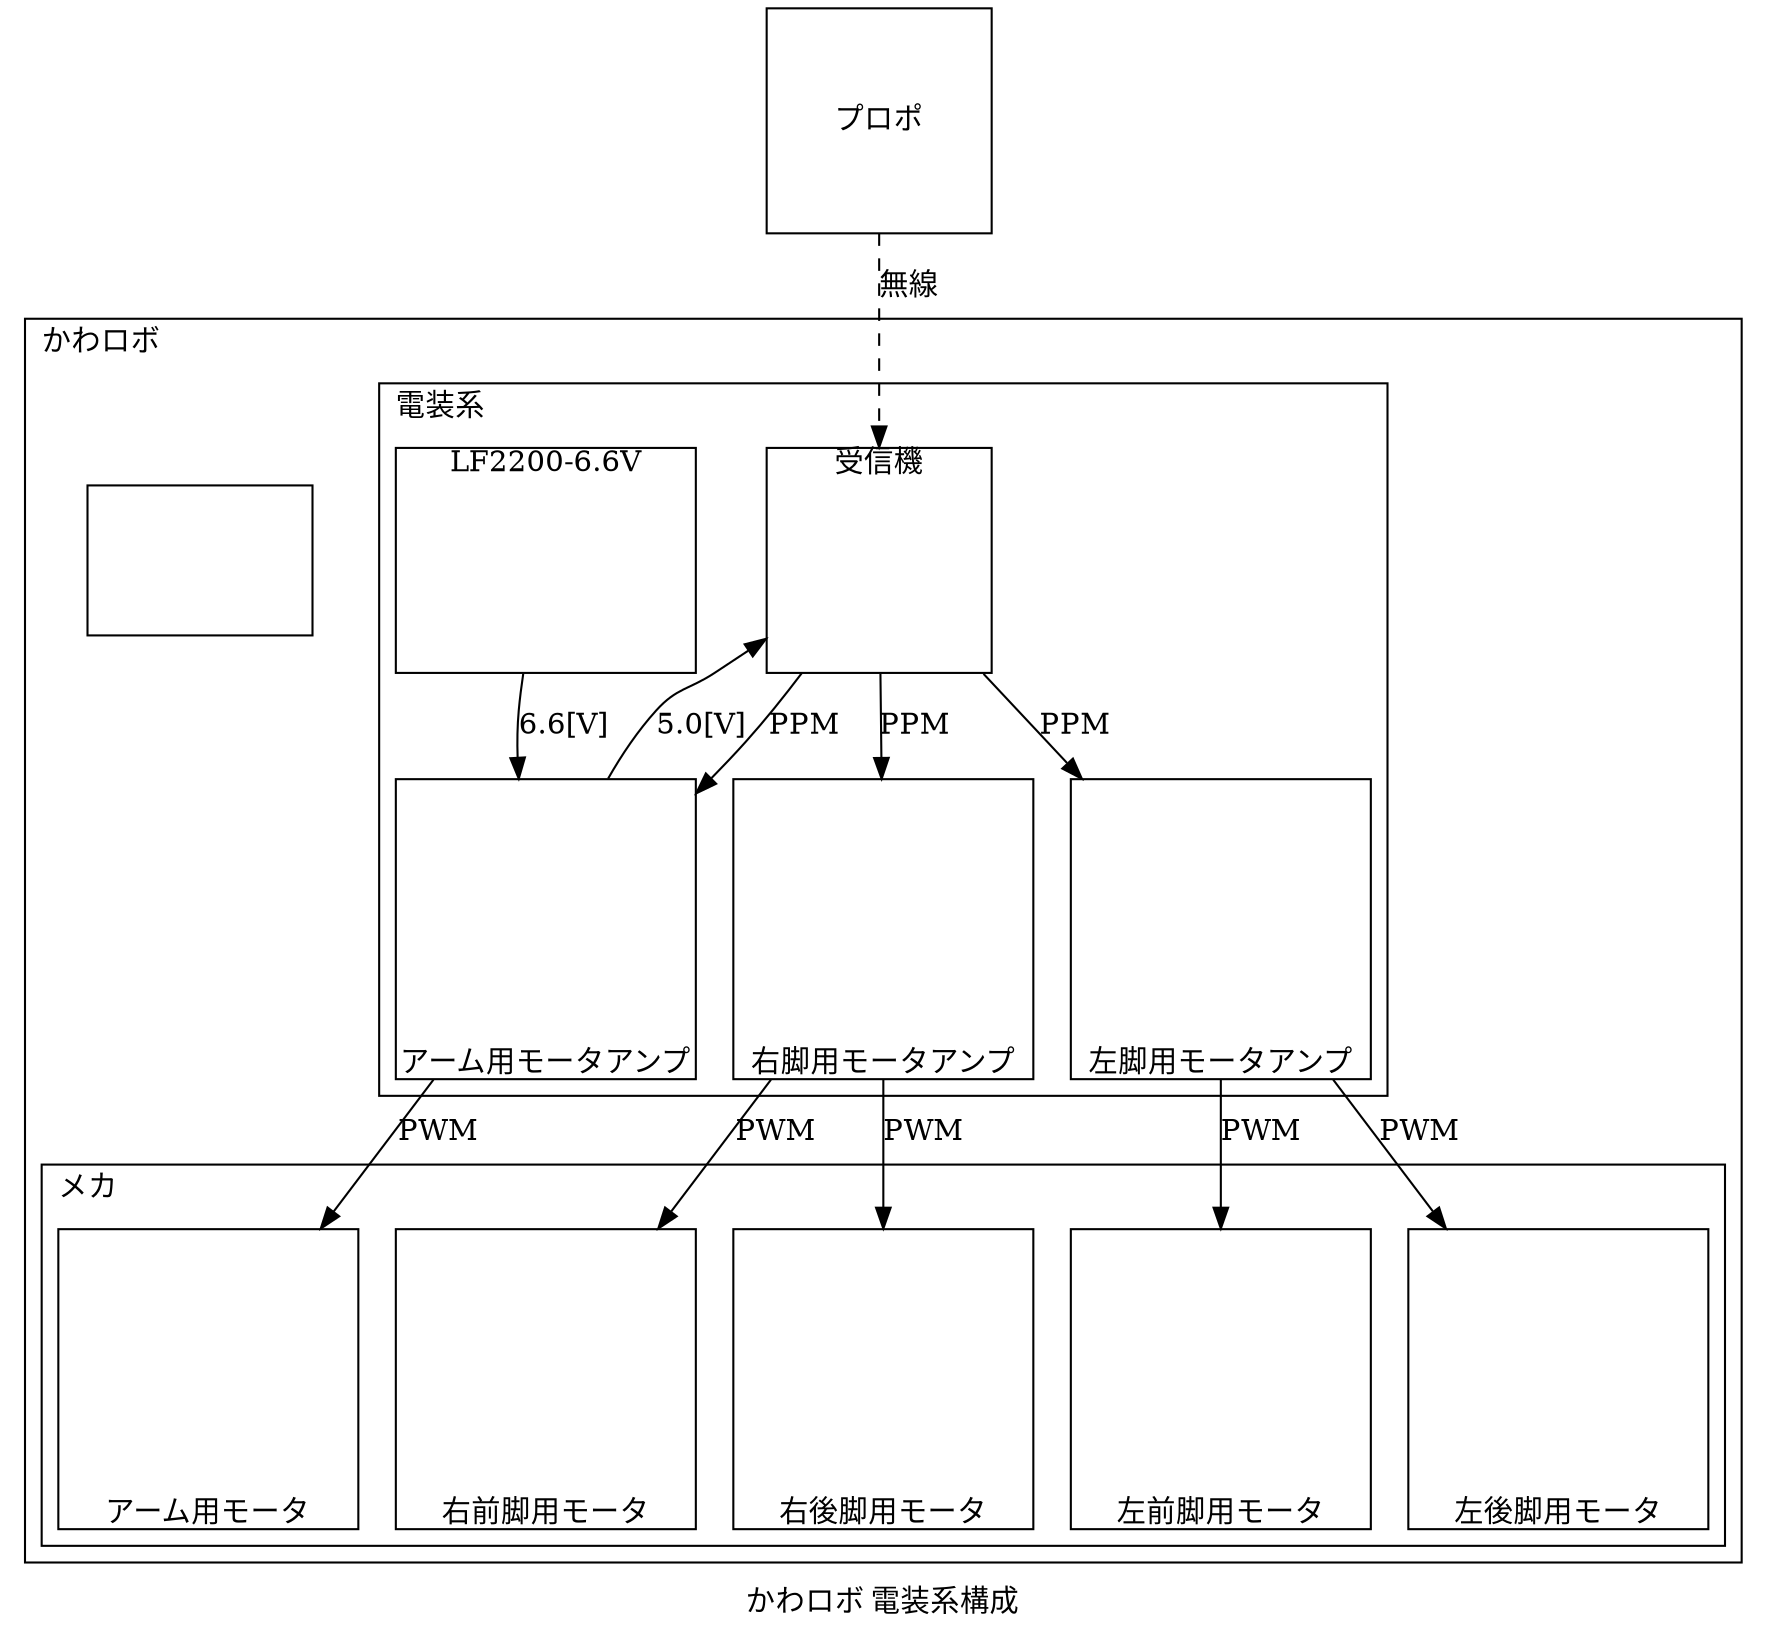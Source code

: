 
digraph rsx {
    //newrank=true;

    graph [
      compound = true
      label = "かわロボ 電装系構成"
    ]

    propo [shape = box, label = "プロポ", image = "./ext/6k.png", width=1.5, height=1.5, fixedsize=true]

    subgraph cluster_0 {
      label = "かわロボ";
      labeljust = "l";

      ardbeg [shape = box, label = "", image = "./ext/ardbeg.png", width=1.5, height=1.0, fixedsize=true]
      subgraph cluster_2 {
        label = "電装系";

        battery  [shape = box, label = "LF2200-6.6V"          , image = "./ext/55102_thmb.png", labelloc = "t", width=2.0, height=1.5, fixedsize=true];
          
        //vdd      [shape = box, label = "VDD 6.6V"];
        //vcc      [shape = box, label = "VCC 6.6V"];

        receiver [shape = box, label = "受信機"              , image = "./ext/r3008sb.png", labelloc = "t", width=1.5, height=1.5, fixedsize=true];
        arm_amp  [shape = box, label = "アーム用モータアンプ", image = "./ext/mc402cr.png", labelloc = "b", width=2.0, height=2.0, fixedsize = true];
        rleg_amp [shape = box, label = "右脚用モータアンプ"  , image = "./ext/mc402cr.png", labelloc = "b", width = 2.0, height = 2.0, fixedsize = true];
        lleg_amp [shape = box, label = "左脚用モータアンプ"  , image = "./ext/mc402cr.png", labelloc = "b", width = 2.0, height = 2.0, fixedsize = true];

        battery  -> arm_amp  [label = "6.6[V]"]
        arm_amp  -> receiver [label = "5.0[V]"]
        receiver -> arm_amp  [label = "PPM"]
        receiver -> rleg_amp [label = "PPM"]
        receiver -> lleg_amp [label = "PPM"]

        {rank = same; receiver battery}
        {rank = same; arm_amp rleg_amp lleg_amp}
      }

      subgraph cluster_3 {
        label = "メカ";
          
        arm_act  [shape = box, label = "アーム用モータ", image = "./ext/g_motor380.png", labelloc = "b", width=2.0, height=2.0, fixedsize = true];
        rleg_fact  [shape = box, label = "右前脚用モータ", image = "./ext/g_motor380.png", labelloc = "b", width=2.0, height=2.0, fixedsize = true];
        rleg_bact  [shape = box, label = "右後脚用モータ", image = "./ext/g_motor380.png", labelloc = "b", width=2.0, height=2.0, fixedsize = true];
        lleg_fact  [shape = box, label = "左前脚用モータ", image = "./ext/g_motor380.png", labelloc = "b", width=2.0, height=2.0, fixedsize = true];
        lleg_bact  [shape = box, label = "左後脚用モータ", image = "./ext/g_motor380.png", labelloc = "b", width=2.0, height=2.0, fixedsize = true];

        {rank = same; arm_act rleg_fact rleg_bact lleg_fact lleg_bact}
      }

      arm_amp -> arm_act    [label = "PWM"]
      rleg_amp -> rleg_fact [label = "PWM"]
      rleg_amp -> rleg_bact [label = "PWM"]
      lleg_amp -> lleg_fact [label = "PWM"]
      lleg_amp -> lleg_bact [label = "PWM"]

    }

    propo -> receiver [style = dashed, label = "無線"];

    //ardbeg -> receiver [lhead = "cluster_2"];
    //ardbeg -> arm_act [lhead = "cluster_3"];

    //{rank = ardbeg; propo; receiver; arm_amp; rleg_amp; lleg_amp}
    //{rank = same; arm_amp rleg_amp lleg_amp}
    //{rank = same; receiver battery ardbeg}
    //{rank = same; arm_act rleg_fact rleg_bact lleg_fact lleg_bact}
}

